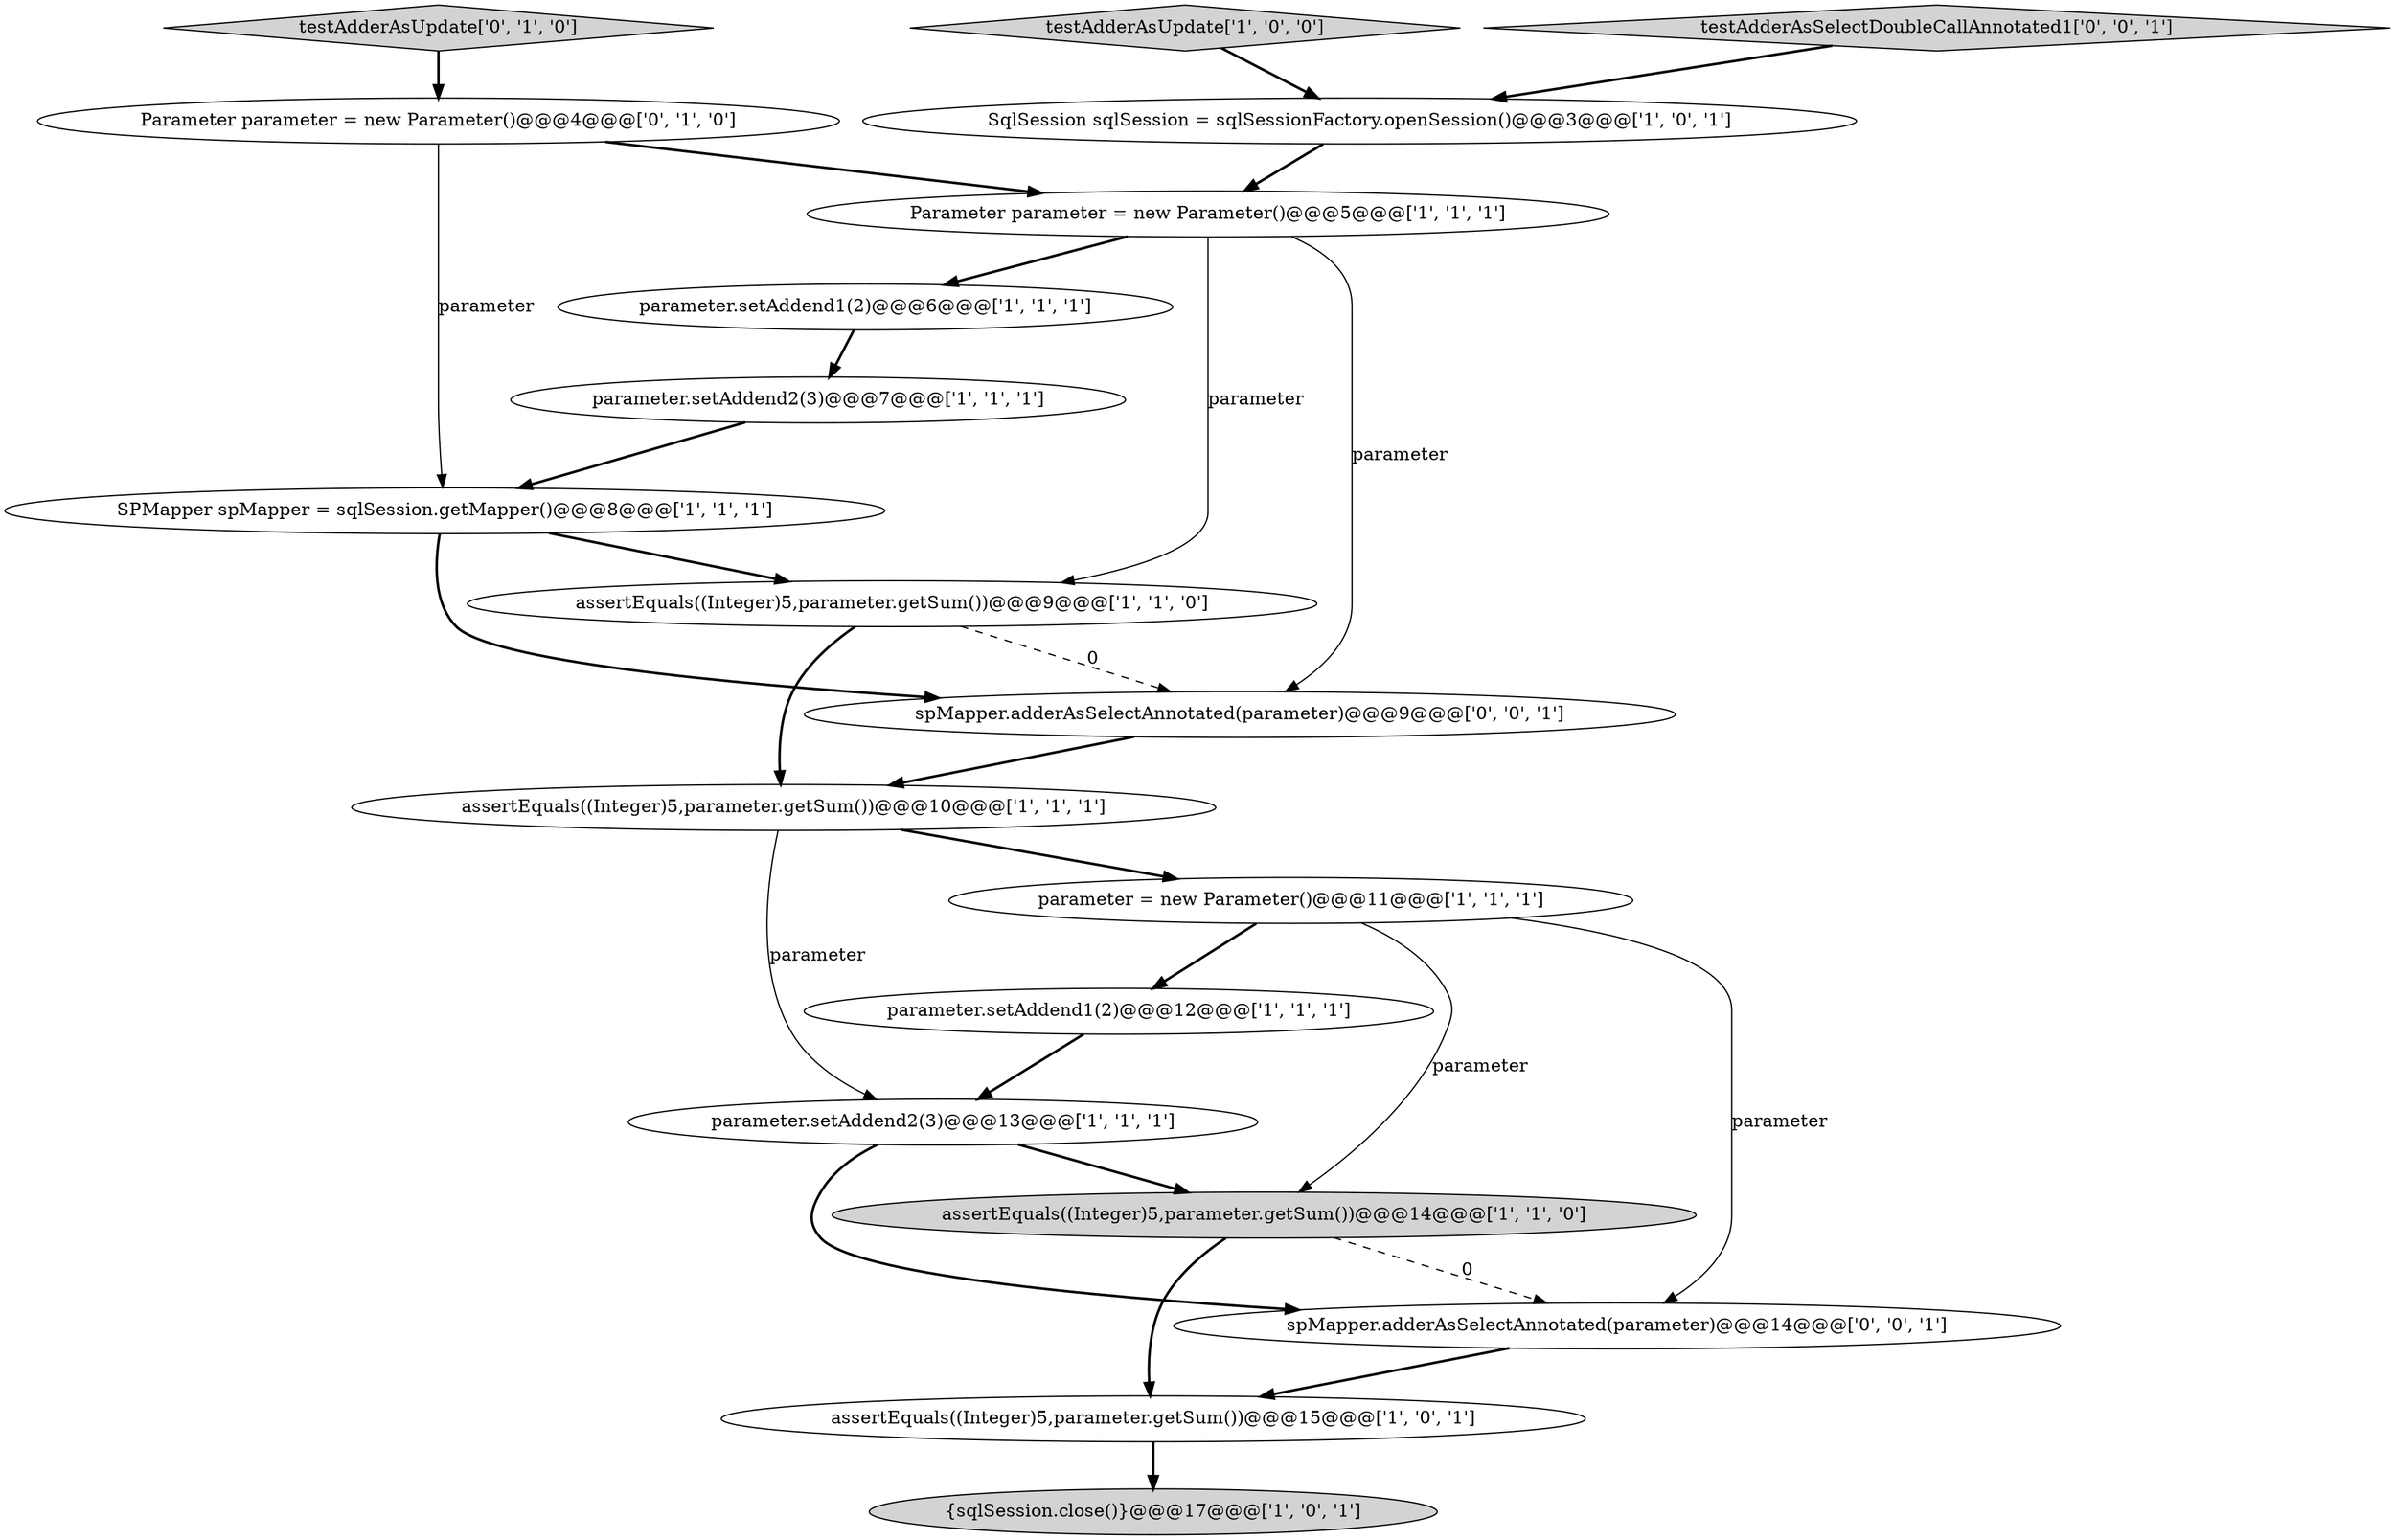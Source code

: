digraph {
18 [style = filled, label = "testAdderAsSelectDoubleCallAnnotated1['0', '0', '1']", fillcolor = lightgray, shape = diamond image = "AAA0AAABBB3BBB"];
11 [style = filled, label = "assertEquals((Integer)5,parameter.getSum())@@@14@@@['1', '1', '0']", fillcolor = lightgray, shape = ellipse image = "AAA0AAABBB1BBB"];
1 [style = filled, label = "assertEquals((Integer)5,parameter.getSum())@@@15@@@['1', '0', '1']", fillcolor = white, shape = ellipse image = "AAA0AAABBB1BBB"];
13 [style = filled, label = "SPMapper spMapper = sqlSession.getMapper()@@@8@@@['1', '1', '1']", fillcolor = white, shape = ellipse image = "AAA0AAABBB1BBB"];
2 [style = filled, label = "parameter.setAddend1(2)@@@12@@@['1', '1', '1']", fillcolor = white, shape = ellipse image = "AAA0AAABBB1BBB"];
9 [style = filled, label = "parameter.setAddend1(2)@@@6@@@['1', '1', '1']", fillcolor = white, shape = ellipse image = "AAA0AAABBB1BBB"];
16 [style = filled, label = "spMapper.adderAsSelectAnnotated(parameter)@@@9@@@['0', '0', '1']", fillcolor = white, shape = ellipse image = "AAA0AAABBB3BBB"];
15 [style = filled, label = "Parameter parameter = new Parameter()@@@4@@@['0', '1', '0']", fillcolor = white, shape = ellipse image = "AAA0AAABBB2BBB"];
5 [style = filled, label = "{sqlSession.close()}@@@17@@@['1', '0', '1']", fillcolor = lightgray, shape = ellipse image = "AAA0AAABBB1BBB"];
17 [style = filled, label = "spMapper.adderAsSelectAnnotated(parameter)@@@14@@@['0', '0', '1']", fillcolor = white, shape = ellipse image = "AAA0AAABBB3BBB"];
0 [style = filled, label = "SqlSession sqlSession = sqlSessionFactory.openSession()@@@3@@@['1', '0', '1']", fillcolor = white, shape = ellipse image = "AAA0AAABBB1BBB"];
4 [style = filled, label = "parameter = new Parameter()@@@11@@@['1', '1', '1']", fillcolor = white, shape = ellipse image = "AAA0AAABBB1BBB"];
3 [style = filled, label = "Parameter parameter = new Parameter()@@@5@@@['1', '1', '1']", fillcolor = white, shape = ellipse image = "AAA0AAABBB1BBB"];
12 [style = filled, label = "testAdderAsUpdate['1', '0', '0']", fillcolor = lightgray, shape = diamond image = "AAA0AAABBB1BBB"];
14 [style = filled, label = "testAdderAsUpdate['0', '1', '0']", fillcolor = lightgray, shape = diamond image = "AAA0AAABBB2BBB"];
8 [style = filled, label = "assertEquals((Integer)5,parameter.getSum())@@@9@@@['1', '1', '0']", fillcolor = white, shape = ellipse image = "AAA0AAABBB1BBB"];
10 [style = filled, label = "parameter.setAddend2(3)@@@7@@@['1', '1', '1']", fillcolor = white, shape = ellipse image = "AAA0AAABBB1BBB"];
7 [style = filled, label = "parameter.setAddend2(3)@@@13@@@['1', '1', '1']", fillcolor = white, shape = ellipse image = "AAA0AAABBB1BBB"];
6 [style = filled, label = "assertEquals((Integer)5,parameter.getSum())@@@10@@@['1', '1', '1']", fillcolor = white, shape = ellipse image = "AAA0AAABBB1BBB"];
1->5 [style = bold, label=""];
0->3 [style = bold, label=""];
3->16 [style = solid, label="parameter"];
8->16 [style = dashed, label="0"];
7->11 [style = bold, label=""];
7->17 [style = bold, label=""];
17->1 [style = bold, label=""];
11->1 [style = bold, label=""];
3->8 [style = solid, label="parameter"];
4->11 [style = solid, label="parameter"];
16->6 [style = bold, label=""];
15->13 [style = solid, label="parameter"];
8->6 [style = bold, label=""];
4->2 [style = bold, label=""];
11->17 [style = dashed, label="0"];
9->10 [style = bold, label=""];
15->3 [style = bold, label=""];
12->0 [style = bold, label=""];
13->16 [style = bold, label=""];
3->9 [style = bold, label=""];
6->4 [style = bold, label=""];
10->13 [style = bold, label=""];
6->7 [style = solid, label="parameter"];
4->17 [style = solid, label="parameter"];
14->15 [style = bold, label=""];
2->7 [style = bold, label=""];
13->8 [style = bold, label=""];
18->0 [style = bold, label=""];
}
